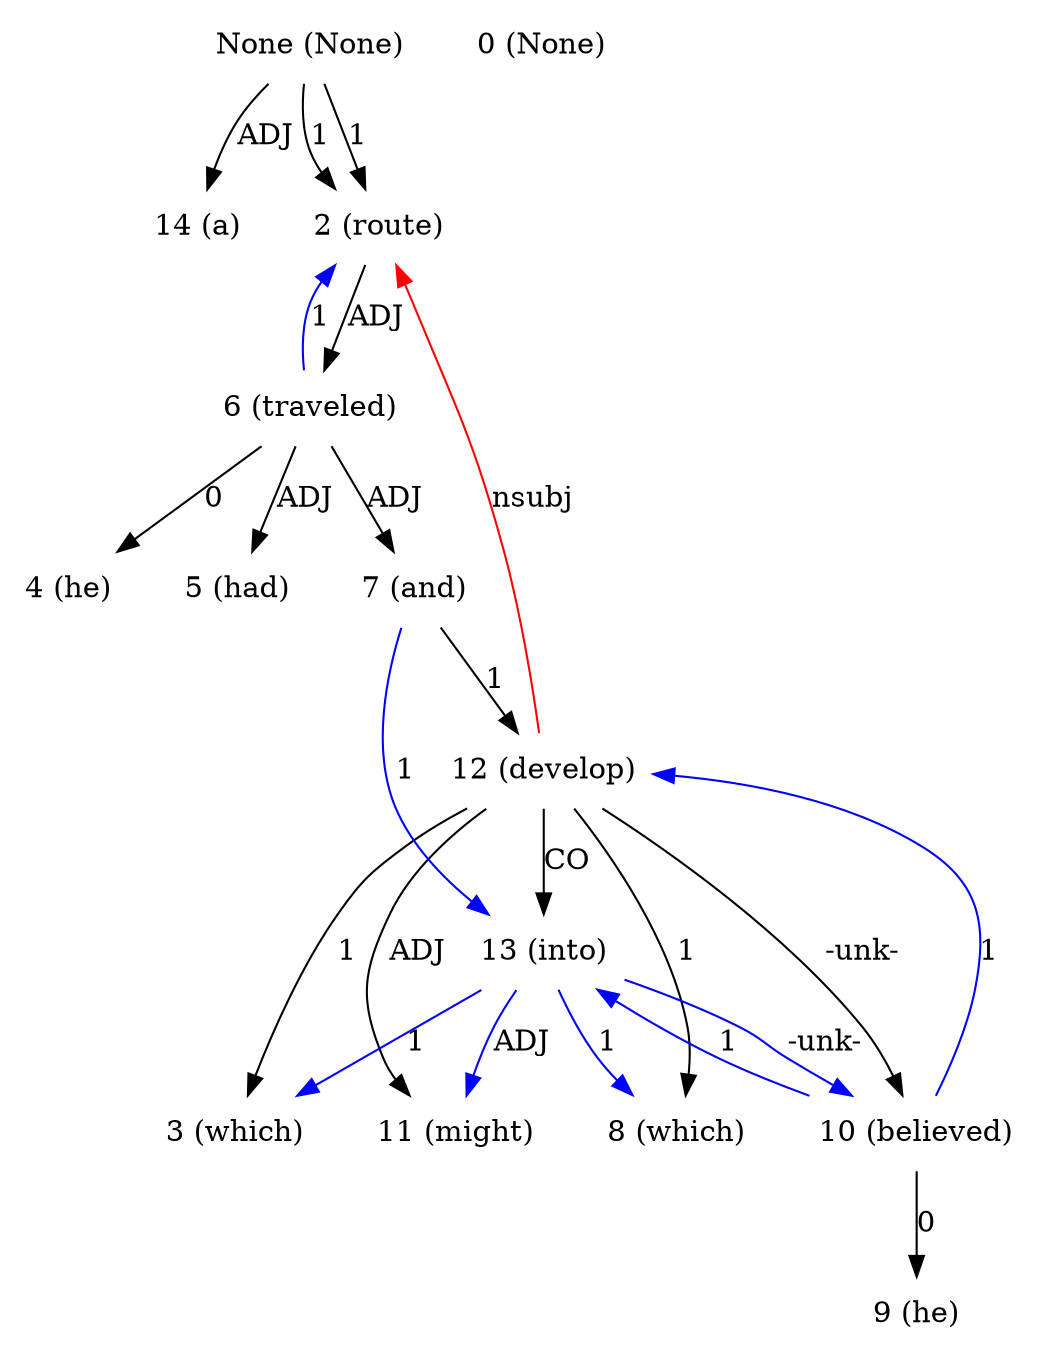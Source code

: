 digraph G{
edge [dir=forward]
node [shape=plaintext]

None [label="None (None)"]
None -> 14 [label="ADJ"]
None [label="None (None)"]
None -> 2 [label="1"]
None [label="None (None)"]
None -> 2 [label="1"]
0 [label="0 (None)"]
2 [label="2 (route)"]
2 -> 6 [label="ADJ"]
12 -> 2 [label="nsubj", color="red"]
3 [label="3 (which)"]
4 [label="4 (he)"]
5 [label="5 (had)"]
6 [label="6 (traveled)"]
6 -> 2 [label="1", color="blue"]
6 -> 4 [label="0"]
6 -> 5 [label="ADJ"]
6 -> 7 [label="ADJ"]
7 [label="7 (and)"]
7 -> 12 [label="1"]
7 -> 13 [label="1", color="blue"]
8 [label="8 (which)"]
9 [label="9 (he)"]
10 [label="10 (believed)"]
10 -> 12 [label="1", color="blue"]
10 -> 13 [label="1", color="blue"]
10 -> 9 [label="0"]
11 [label="11 (might)"]
12 [label="12 (develop)"]
12 -> 3 [label="1"]
12 -> 8 [label="1"]
12 -> 10 [label="-unk-"]
12 -> 13 [label="CO"]
12 -> 11 [label="ADJ"]
13 [label="13 (into)"]
13 -> 8 [label="1", color="blue"]
13 -> 3 [label="1", color="blue"]
13 -> 10 [label="-unk-", color="blue"]
13 -> 11 [label="ADJ", color="blue"]
14 [label="14 (a)"]
}
